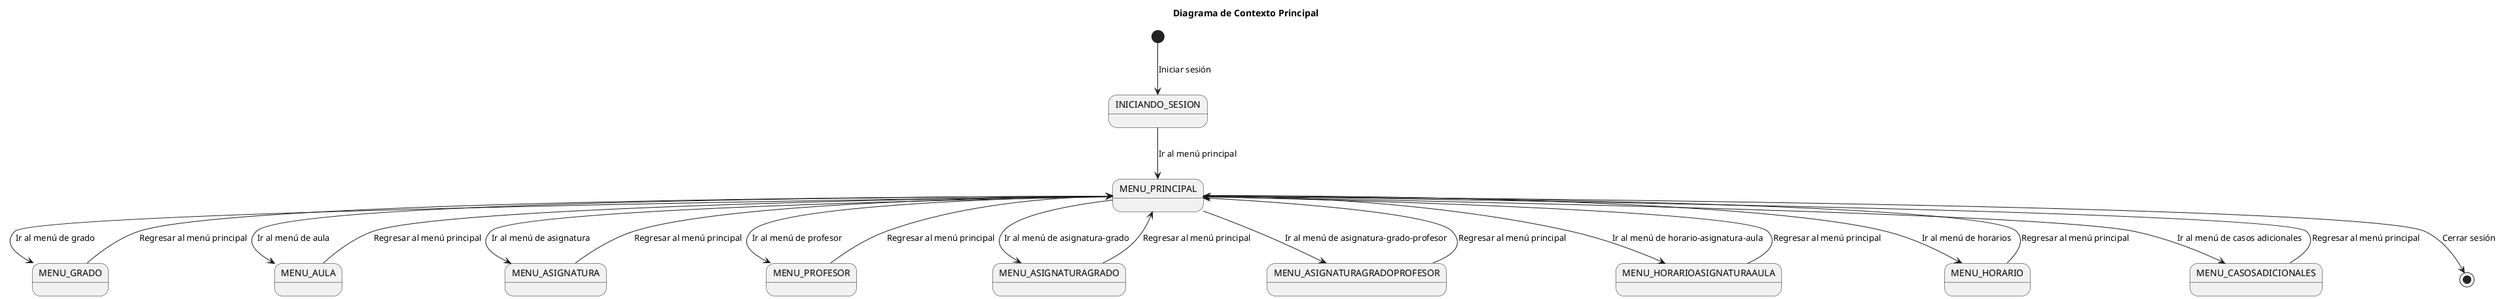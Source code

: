 @startuml
title Diagrama de Contexto Principal

[*] --> INICIANDO_SESION : Iniciar sesión
INICIANDO_SESION --> MENU_PRINCIPAL : Ir al menú principal

MENU_PRINCIPAL --> MENU_GRADO : Ir al menú de grado
MENU_GRADO --> MENU_PRINCIPAL : Regresar al menú principal

MENU_PRINCIPAL --> MENU_AULA : Ir al menú de aula
MENU_AULA --> MENU_PRINCIPAL : Regresar al menú principal

MENU_PRINCIPAL --> MENU_ASIGNATURA : Ir al menú de asignatura
MENU_ASIGNATURA --> MENU_PRINCIPAL : Regresar al menú principal

MENU_PRINCIPAL --> MENU_PROFESOR : Ir al menú de profesor
MENU_PROFESOR --> MENU_PRINCIPAL : Regresar al menú principal

MENU_PRINCIPAL --> MENU_ASIGNATURAGRADO : Ir al menú de asignatura-grado
MENU_ASIGNATURAGRADO --> MENU_PRINCIPAL : Regresar al menú principal

MENU_PRINCIPAL --> MENU_ASIGNATURAGRADOPROFESOR : Ir al menú de asignatura-grado-profesor
MENU_ASIGNATURAGRADOPROFESOR --> MENU_PRINCIPAL : Regresar al menú principal

MENU_PRINCIPAL --> MENU_HORARIOASIGNATURAAULA : Ir al menú de horario-asignatura-aula
MENU_HORARIOASIGNATURAAULA --> MENU_PRINCIPAL : Regresar al menú principal

MENU_PRINCIPAL --> MENU_HORARIO : Ir al menú de horarios
MENU_HORARIO --> MENU_PRINCIPAL : Regresar al menú principal

MENU_PRINCIPAL --> MENU_CASOSADICIONALES : Ir al menú de casos adicionales
MENU_CASOSADICIONALES --> MENU_PRINCIPAL : Regresar al menú principal

MENU_PRINCIPAL --> [*] : Cerrar sesión

@enduml
